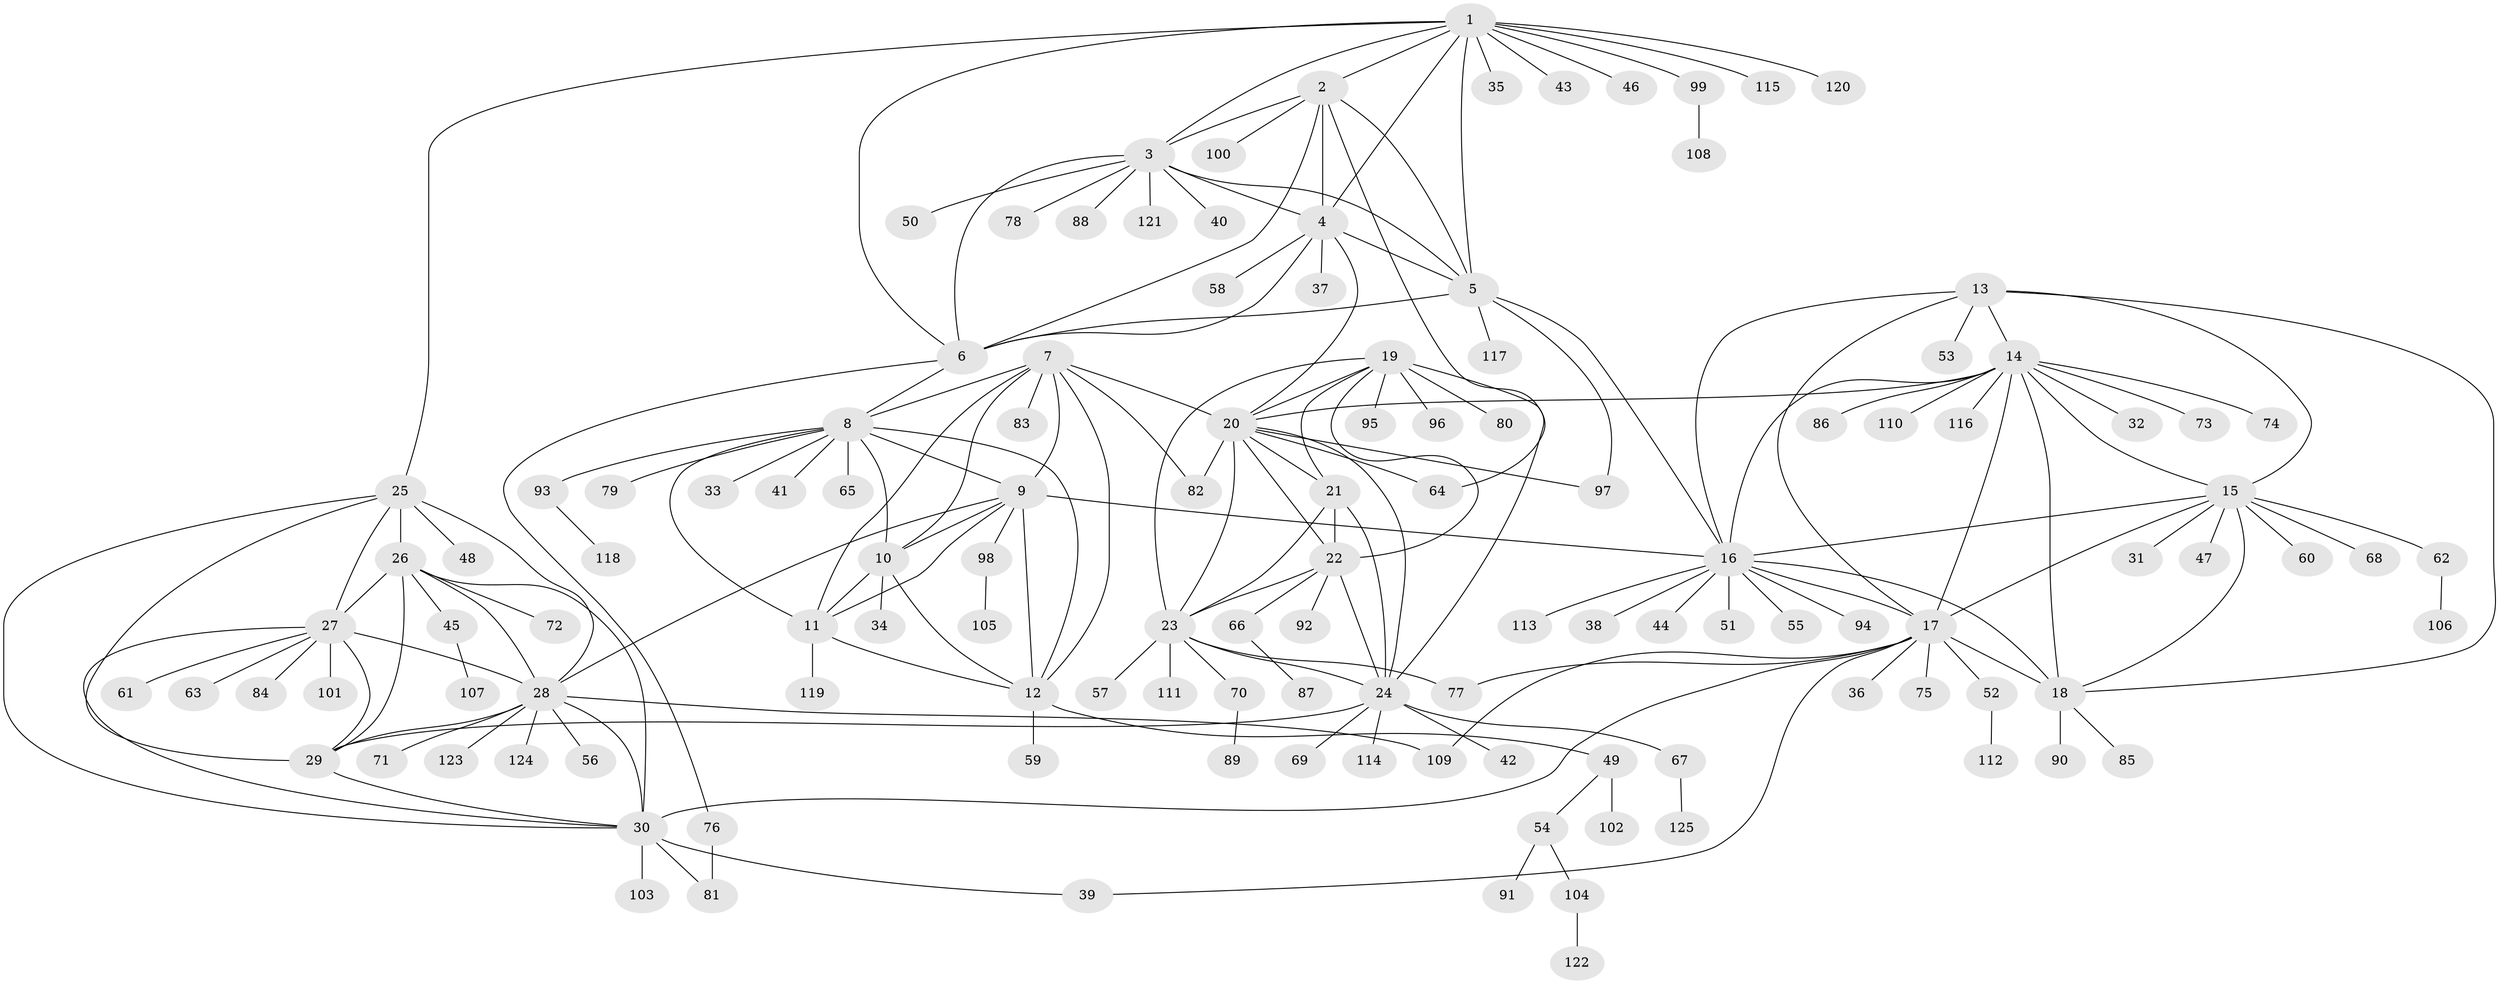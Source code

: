 // Generated by graph-tools (version 1.1) at 2025/50/03/09/25 03:50:42]
// undirected, 125 vertices, 187 edges
graph export_dot {
graph [start="1"]
  node [color=gray90,style=filled];
  1;
  2;
  3;
  4;
  5;
  6;
  7;
  8;
  9;
  10;
  11;
  12;
  13;
  14;
  15;
  16;
  17;
  18;
  19;
  20;
  21;
  22;
  23;
  24;
  25;
  26;
  27;
  28;
  29;
  30;
  31;
  32;
  33;
  34;
  35;
  36;
  37;
  38;
  39;
  40;
  41;
  42;
  43;
  44;
  45;
  46;
  47;
  48;
  49;
  50;
  51;
  52;
  53;
  54;
  55;
  56;
  57;
  58;
  59;
  60;
  61;
  62;
  63;
  64;
  65;
  66;
  67;
  68;
  69;
  70;
  71;
  72;
  73;
  74;
  75;
  76;
  77;
  78;
  79;
  80;
  81;
  82;
  83;
  84;
  85;
  86;
  87;
  88;
  89;
  90;
  91;
  92;
  93;
  94;
  95;
  96;
  97;
  98;
  99;
  100;
  101;
  102;
  103;
  104;
  105;
  106;
  107;
  108;
  109;
  110;
  111;
  112;
  113;
  114;
  115;
  116;
  117;
  118;
  119;
  120;
  121;
  122;
  123;
  124;
  125;
  1 -- 2;
  1 -- 3;
  1 -- 4;
  1 -- 5;
  1 -- 6;
  1 -- 25;
  1 -- 35;
  1 -- 43;
  1 -- 46;
  1 -- 99;
  1 -- 115;
  1 -- 120;
  2 -- 3;
  2 -- 4;
  2 -- 5;
  2 -- 6;
  2 -- 64;
  2 -- 100;
  3 -- 4;
  3 -- 5;
  3 -- 6;
  3 -- 40;
  3 -- 50;
  3 -- 78;
  3 -- 88;
  3 -- 121;
  4 -- 5;
  4 -- 6;
  4 -- 20;
  4 -- 37;
  4 -- 58;
  5 -- 6;
  5 -- 16;
  5 -- 97;
  5 -- 117;
  6 -- 8;
  6 -- 76;
  7 -- 8;
  7 -- 9;
  7 -- 10;
  7 -- 11;
  7 -- 12;
  7 -- 20;
  7 -- 82;
  7 -- 83;
  8 -- 9;
  8 -- 10;
  8 -- 11;
  8 -- 12;
  8 -- 33;
  8 -- 41;
  8 -- 65;
  8 -- 79;
  8 -- 93;
  9 -- 10;
  9 -- 11;
  9 -- 12;
  9 -- 16;
  9 -- 28;
  9 -- 98;
  10 -- 11;
  10 -- 12;
  10 -- 34;
  11 -- 12;
  11 -- 119;
  12 -- 49;
  12 -- 59;
  13 -- 14;
  13 -- 15;
  13 -- 16;
  13 -- 17;
  13 -- 18;
  13 -- 53;
  14 -- 15;
  14 -- 16;
  14 -- 17;
  14 -- 18;
  14 -- 20;
  14 -- 32;
  14 -- 73;
  14 -- 74;
  14 -- 86;
  14 -- 110;
  14 -- 116;
  15 -- 16;
  15 -- 17;
  15 -- 18;
  15 -- 31;
  15 -- 47;
  15 -- 60;
  15 -- 62;
  15 -- 68;
  16 -- 17;
  16 -- 18;
  16 -- 38;
  16 -- 44;
  16 -- 51;
  16 -- 55;
  16 -- 94;
  16 -- 113;
  17 -- 18;
  17 -- 30;
  17 -- 36;
  17 -- 39;
  17 -- 52;
  17 -- 75;
  17 -- 77;
  17 -- 109;
  18 -- 85;
  18 -- 90;
  19 -- 20;
  19 -- 21;
  19 -- 22;
  19 -- 23;
  19 -- 24;
  19 -- 80;
  19 -- 95;
  19 -- 96;
  20 -- 21;
  20 -- 22;
  20 -- 23;
  20 -- 24;
  20 -- 64;
  20 -- 82;
  20 -- 97;
  21 -- 22;
  21 -- 23;
  21 -- 24;
  22 -- 23;
  22 -- 24;
  22 -- 66;
  22 -- 92;
  23 -- 24;
  23 -- 57;
  23 -- 70;
  23 -- 77;
  23 -- 111;
  24 -- 29;
  24 -- 42;
  24 -- 67;
  24 -- 69;
  24 -- 114;
  25 -- 26;
  25 -- 27;
  25 -- 28;
  25 -- 29;
  25 -- 30;
  25 -- 48;
  26 -- 27;
  26 -- 28;
  26 -- 29;
  26 -- 30;
  26 -- 45;
  26 -- 72;
  27 -- 28;
  27 -- 29;
  27 -- 30;
  27 -- 61;
  27 -- 63;
  27 -- 84;
  27 -- 101;
  28 -- 29;
  28 -- 30;
  28 -- 56;
  28 -- 71;
  28 -- 109;
  28 -- 123;
  28 -- 124;
  29 -- 30;
  30 -- 39;
  30 -- 81;
  30 -- 103;
  45 -- 107;
  49 -- 54;
  49 -- 102;
  52 -- 112;
  54 -- 91;
  54 -- 104;
  62 -- 106;
  66 -- 87;
  67 -- 125;
  70 -- 89;
  76 -- 81;
  93 -- 118;
  98 -- 105;
  99 -- 108;
  104 -- 122;
}

